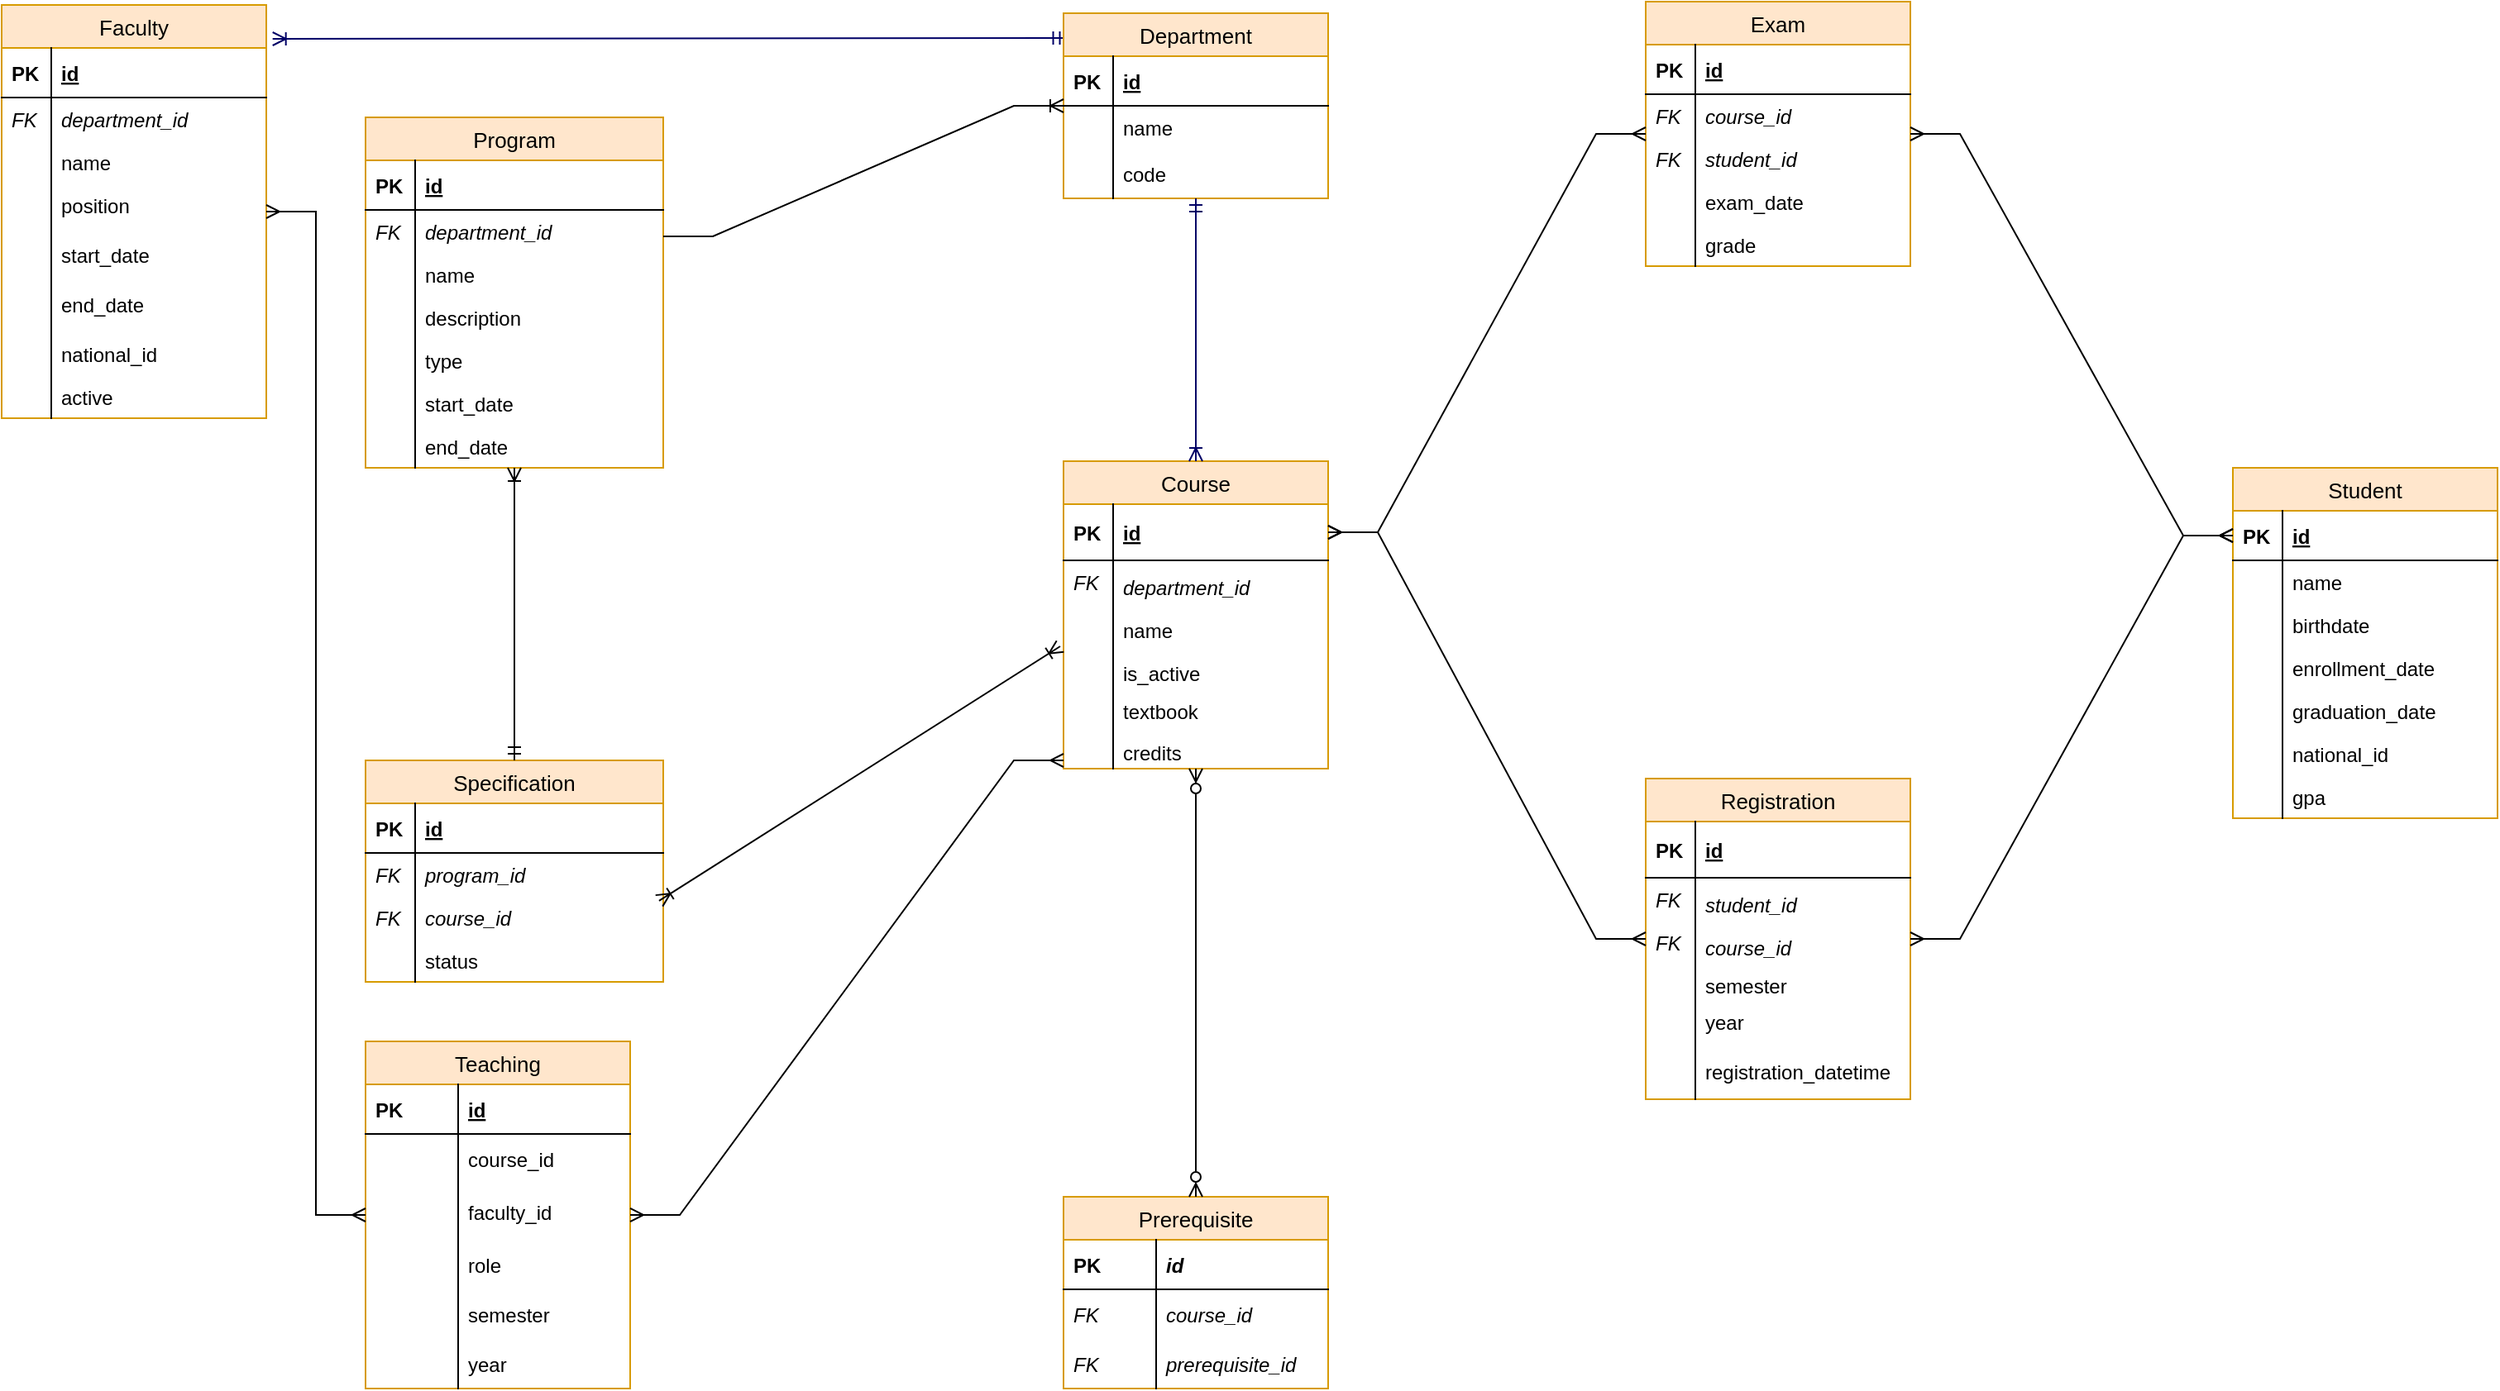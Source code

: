 <mxfile version="24.5.4" type="device">
  <diagram id="cdb5e136-1861-7ef1-5e76-c57f7e18aa8d" name="UML">
    <mxGraphModel dx="954" dy="506" grid="1" gridSize="10" guides="1" tooltips="1" connect="1" arrows="1" fold="1" page="1" pageScale="1" pageWidth="1100" pageHeight="850" math="0" shadow="0">
      <root>
        <mxCell id="0" />
        <mxCell id="1" parent="0" />
        <mxCell id="4a63a70a29bb4ada-45" value="" style="edgeStyle=none;rounded=0;html=1;startArrow=ERoneToMany;startFill=0;endArrow=ERmandOne;endFill=0;jettySize=auto;orthogonalLoop=1;fontSize=10;strokeColor=#000066;exitX=1.024;exitY=0.082;exitDx=0;exitDy=0;exitPerimeter=0;entryX=0.011;entryY=0.134;entryDx=0;entryDy=0;entryPerimeter=0;" parent="1" source="4a63a70a29bb4ada-1" target="4a63a70a29bb4ada-32" edge="1">
          <mxGeometry relative="1" as="geometry">
            <mxPoint x="392.08" y="149.99" as="targetPoint" />
            <Array as="points" />
          </mxGeometry>
        </mxCell>
        <mxCell id="4a63a70a29bb4ada-1" value="Faculty" style="swimlane;fontStyle=0;childLayout=stackLayout;horizontal=1;startSize=26;fillColor=#ffe6cc;horizontalStack=0;resizeParent=1;resizeParentMax=0;resizeLast=0;collapsible=1;marginBottom=0;swimlaneFillColor=#ffffff;align=center;strokeWidth=1;fontSize=13;strokeColor=#d79b00;" parent="1" vertex="1">
          <mxGeometry y="2" width="160" height="250" as="geometry" />
        </mxCell>
        <mxCell id="4a63a70a29bb4ada-2" value="id" style="shape=partialRectangle;top=0;left=0;right=0;bottom=1;align=left;verticalAlign=middle;fillColor=none;spacingLeft=34;spacingRight=4;overflow=hidden;rotatable=0;points=[[0,0.5],[1,0.5]];portConstraint=eastwest;dropTarget=0;fontStyle=5;" parent="4a63a70a29bb4ada-1" vertex="1">
          <mxGeometry y="26" width="160" height="30" as="geometry" />
        </mxCell>
        <mxCell id="4a63a70a29bb4ada-3" value="PK" style="shape=partialRectangle;top=0;left=0;bottom=0;fillColor=none;align=left;verticalAlign=middle;spacingLeft=4;spacingRight=4;overflow=hidden;rotatable=0;points=[];portConstraint=eastwest;part=1;fontStyle=1" parent="4a63a70a29bb4ada-2" vertex="1" connectable="0">
          <mxGeometry width="30" height="30" as="geometry" />
        </mxCell>
        <mxCell id="4a63a70a29bb4ada-6" value="department_id" style="shape=partialRectangle;top=0;left=0;right=0;bottom=0;align=left;verticalAlign=top;fillColor=none;spacingLeft=34;spacingRight=4;overflow=hidden;rotatable=0;points=[[0,0.5],[1,0.5]];portConstraint=eastwest;dropTarget=0;fontStyle=2" parent="4a63a70a29bb4ada-1" vertex="1">
          <mxGeometry y="56" width="160" height="26" as="geometry" />
        </mxCell>
        <mxCell id="4a63a70a29bb4ada-7" value="FK" style="shape=partialRectangle;top=0;left=0;bottom=0;fillColor=none;align=left;verticalAlign=top;spacingLeft=4;spacingRight=4;overflow=hidden;rotatable=0;points=[];portConstraint=eastwest;part=1;fontStyle=2" parent="4a63a70a29bb4ada-6" vertex="1" connectable="0">
          <mxGeometry width="30" height="26" as="geometry" />
        </mxCell>
        <mxCell id="5ecfb9fce94ea102-8" value="name" style="shape=partialRectangle;top=0;left=0;right=0;bottom=0;align=left;verticalAlign=top;fillColor=none;spacingLeft=34;spacingRight=4;overflow=hidden;rotatable=0;points=[[0,0.5],[1,0.5]];portConstraint=eastwest;dropTarget=0;" parent="4a63a70a29bb4ada-1" vertex="1">
          <mxGeometry y="82" width="160" height="26" as="geometry" />
        </mxCell>
        <mxCell id="5ecfb9fce94ea102-9" value="" style="shape=partialRectangle;top=0;left=0;bottom=0;fillColor=none;align=left;verticalAlign=top;spacingLeft=4;spacingRight=4;overflow=hidden;rotatable=0;points=[];portConstraint=eastwest;part=1;" parent="5ecfb9fce94ea102-8" vertex="1" connectable="0">
          <mxGeometry width="30" height="26" as="geometry" />
        </mxCell>
        <mxCell id="4a63a70a29bb4ada-10" value="position" style="shape=partialRectangle;top=0;left=0;right=0;bottom=0;align=left;verticalAlign=top;fillColor=none;spacingLeft=34;spacingRight=4;overflow=hidden;rotatable=0;points=[[0,0.5],[1,0.5]];portConstraint=eastwest;dropTarget=0;" parent="4a63a70a29bb4ada-1" vertex="1">
          <mxGeometry y="108" width="160" height="30" as="geometry" />
        </mxCell>
        <mxCell id="4a63a70a29bb4ada-11" value="" style="shape=partialRectangle;top=0;left=0;bottom=0;fillColor=none;align=left;verticalAlign=top;spacingLeft=4;spacingRight=4;overflow=hidden;rotatable=0;points=[];portConstraint=eastwest;part=1;" parent="4a63a70a29bb4ada-10" vertex="1" connectable="0">
          <mxGeometry width="30" height="30" as="geometry" />
        </mxCell>
        <mxCell id="jaCknDaOb99eUsvZtsdg-11" value="start_date" style="shape=partialRectangle;top=0;left=0;right=0;bottom=0;align=left;verticalAlign=top;fillColor=none;spacingLeft=34;spacingRight=4;overflow=hidden;rotatable=0;points=[[0,0.5],[1,0.5]];portConstraint=eastwest;dropTarget=0;" parent="4a63a70a29bb4ada-1" vertex="1">
          <mxGeometry y="138" width="160" height="30" as="geometry" />
        </mxCell>
        <mxCell id="jaCknDaOb99eUsvZtsdg-12" value="" style="shape=partialRectangle;top=0;left=0;bottom=0;fillColor=none;align=left;verticalAlign=top;spacingLeft=4;spacingRight=4;overflow=hidden;rotatable=0;points=[];portConstraint=eastwest;part=1;" parent="jaCknDaOb99eUsvZtsdg-11" vertex="1" connectable="0">
          <mxGeometry width="30" height="30" as="geometry" />
        </mxCell>
        <mxCell id="jaCknDaOb99eUsvZtsdg-79" value="end_date" style="shape=partialRectangle;top=0;left=0;right=0;bottom=0;align=left;verticalAlign=top;fillColor=none;spacingLeft=34;spacingRight=4;overflow=hidden;rotatable=0;points=[[0,0.5],[1,0.5]];portConstraint=eastwest;dropTarget=0;" parent="4a63a70a29bb4ada-1" vertex="1">
          <mxGeometry y="168" width="160" height="30" as="geometry" />
        </mxCell>
        <mxCell id="jaCknDaOb99eUsvZtsdg-80" value="" style="shape=partialRectangle;top=0;left=0;bottom=0;fillColor=none;align=left;verticalAlign=top;spacingLeft=4;spacingRight=4;overflow=hidden;rotatable=0;points=[];portConstraint=eastwest;part=1;" parent="jaCknDaOb99eUsvZtsdg-79" vertex="1" connectable="0">
          <mxGeometry width="30" height="30" as="geometry" />
        </mxCell>
        <mxCell id="-yvy37UwG201HpsQHLqc-1" value="national_id" style="shape=partialRectangle;top=0;left=0;right=0;bottom=0;align=left;verticalAlign=top;fillColor=none;spacingLeft=34;spacingRight=4;overflow=hidden;rotatable=0;points=[[0,0.5],[1,0.5]];portConstraint=eastwest;dropTarget=0;" parent="4a63a70a29bb4ada-1" vertex="1">
          <mxGeometry y="198" width="160" height="26" as="geometry" />
        </mxCell>
        <mxCell id="-yvy37UwG201HpsQHLqc-2" value="" style="shape=partialRectangle;top=0;left=0;bottom=0;fillColor=none;align=left;verticalAlign=top;spacingLeft=4;spacingRight=4;overflow=hidden;rotatable=0;points=[];portConstraint=eastwest;part=1;" parent="-yvy37UwG201HpsQHLqc-1" vertex="1" connectable="0">
          <mxGeometry width="30" height="26" as="geometry" />
        </mxCell>
        <mxCell id="AV330qxZJO8WnukwR470-12" value="active" style="shape=partialRectangle;top=0;left=0;right=0;bottom=0;align=left;verticalAlign=top;fillColor=none;spacingLeft=34;spacingRight=4;overflow=hidden;rotatable=0;points=[[0,0.5],[1,0.5]];portConstraint=eastwest;dropTarget=0;" vertex="1" parent="4a63a70a29bb4ada-1">
          <mxGeometry y="224" width="160" height="26" as="geometry" />
        </mxCell>
        <mxCell id="AV330qxZJO8WnukwR470-13" value="" style="shape=partialRectangle;top=0;left=0;bottom=0;fillColor=none;align=left;verticalAlign=top;spacingLeft=4;spacingRight=4;overflow=hidden;rotatable=0;points=[];portConstraint=eastwest;part=1;" vertex="1" connectable="0" parent="AV330qxZJO8WnukwR470-12">
          <mxGeometry width="30" height="26" as="geometry" />
        </mxCell>
        <mxCell id="4a63a70a29bb4ada-32" value="Department" style="swimlane;fontStyle=0;childLayout=stackLayout;horizontal=1;startSize=26;fillColor=#FFE6CC;horizontalStack=0;resizeParent=1;resizeParentMax=0;resizeLast=0;collapsible=1;marginBottom=0;swimlaneFillColor=#ffffff;align=center;strokeWidth=1;fontSize=13;strokeColor=#d79b00;" parent="1" vertex="1">
          <mxGeometry x="642" y="7" width="160" height="112" as="geometry" />
        </mxCell>
        <mxCell id="4a63a70a29bb4ada-33" value="id" style="shape=partialRectangle;top=0;left=0;right=0;bottom=1;align=left;verticalAlign=middle;fillColor=none;spacingLeft=34;spacingRight=4;overflow=hidden;rotatable=0;points=[[0,0.5],[1,0.5]];portConstraint=eastwest;dropTarget=0;fontStyle=5;" parent="4a63a70a29bb4ada-32" vertex="1">
          <mxGeometry y="26" width="160" height="30" as="geometry" />
        </mxCell>
        <mxCell id="4a63a70a29bb4ada-34" value="PK" style="shape=partialRectangle;top=0;left=0;bottom=0;fillColor=none;align=left;verticalAlign=middle;spacingLeft=4;spacingRight=4;overflow=hidden;rotatable=0;points=[];portConstraint=eastwest;part=1;fontStyle=1" parent="4a63a70a29bb4ada-33" vertex="1" connectable="0">
          <mxGeometry width="30" height="30" as="geometry" />
        </mxCell>
        <mxCell id="4a63a70a29bb4ada-43" value="name" style="shape=partialRectangle;top=0;left=0;right=0;bottom=0;align=left;verticalAlign=top;fillColor=none;spacingLeft=34;spacingRight=4;overflow=hidden;rotatable=0;points=[[0,0.5],[1,0.5]];portConstraint=eastwest;dropTarget=0;fontColor=#000000;" parent="4a63a70a29bb4ada-32" vertex="1">
          <mxGeometry y="56" width="160" height="28" as="geometry" />
        </mxCell>
        <mxCell id="4a63a70a29bb4ada-44" value="" style="shape=partialRectangle;top=0;left=0;bottom=0;fillColor=none;align=left;verticalAlign=top;spacingLeft=4;spacingRight=4;overflow=hidden;rotatable=0;points=[];portConstraint=eastwest;part=1;" parent="4a63a70a29bb4ada-43" vertex="1" connectable="0">
          <mxGeometry width="30" height="28" as="geometry" />
        </mxCell>
        <mxCell id="-yvy37UwG201HpsQHLqc-3" value="code" style="shape=partialRectangle;top=0;left=0;right=0;bottom=0;align=left;verticalAlign=top;fillColor=none;spacingLeft=34;spacingRight=4;overflow=hidden;rotatable=0;points=[[0,0.5],[1,0.5]];portConstraint=eastwest;dropTarget=0;fontColor=#000000;" parent="4a63a70a29bb4ada-32" vertex="1">
          <mxGeometry y="84" width="160" height="28" as="geometry" />
        </mxCell>
        <mxCell id="-yvy37UwG201HpsQHLqc-4" value="" style="shape=partialRectangle;top=0;left=0;bottom=0;fillColor=none;align=left;verticalAlign=top;spacingLeft=4;spacingRight=4;overflow=hidden;rotatable=0;points=[];portConstraint=eastwest;part=1;" parent="-yvy37UwG201HpsQHLqc-3" vertex="1" connectable="0">
          <mxGeometry width="30" height="28" as="geometry" />
        </mxCell>
        <mxCell id="4a63a70a29bb4ada-12" value="Course" style="swimlane;fontStyle=0;childLayout=stackLayout;horizontal=1;startSize=26;fillColor=#ffe6cc;horizontalStack=0;resizeParent=1;resizeParentMax=0;resizeLast=0;collapsible=1;marginBottom=0;swimlaneFillColor=#ffffff;align=center;strokeWidth=1;fontSize=13;strokeColor=#d79b00;" parent="1" vertex="1">
          <mxGeometry x="642" y="278" width="160" height="186" as="geometry" />
        </mxCell>
        <mxCell id="4a63a70a29bb4ada-13" value="id" style="shape=partialRectangle;top=0;left=0;right=0;bottom=1;align=left;verticalAlign=middle;fillColor=none;spacingLeft=34;spacingRight=4;overflow=hidden;rotatable=0;points=[[0,0.5],[1,0.5]];portConstraint=eastwest;dropTarget=0;fontStyle=5;" parent="4a63a70a29bb4ada-12" vertex="1">
          <mxGeometry y="26" width="160" height="34" as="geometry" />
        </mxCell>
        <mxCell id="4a63a70a29bb4ada-14" value="PK" style="shape=partialRectangle;top=0;left=0;bottom=0;fillColor=none;align=left;verticalAlign=middle;spacingLeft=4;spacingRight=4;overflow=hidden;rotatable=0;points=[];portConstraint=eastwest;part=1;fontStyle=1" parent="4a63a70a29bb4ada-13" vertex="1" connectable="0">
          <mxGeometry width="30" height="34" as="geometry" />
        </mxCell>
        <mxCell id="4a63a70a29bb4ada-15" value="department_id" style="shape=partialRectangle;top=0;left=0;right=0;bottom=0;align=left;verticalAlign=bottom;fillColor=none;spacingLeft=34;spacingRight=4;overflow=hidden;rotatable=0;points=[[0,0.5],[1,0.5]];portConstraint=eastwest;dropTarget=0;fontStyle=2" parent="4a63a70a29bb4ada-12" vertex="1">
          <mxGeometry y="60" width="160" height="26" as="geometry" />
        </mxCell>
        <mxCell id="4a63a70a29bb4ada-25" value="FK" style="shape=partialRectangle;top=0;left=0;bottom=0;fillColor=none;align=left;verticalAlign=top;spacingLeft=4;spacingRight=4;overflow=hidden;rotatable=0;points=[];portConstraint=eastwest;part=1;fontStyle=2" parent="4a63a70a29bb4ada-15" vertex="1" connectable="0">
          <mxGeometry width="30" height="26" as="geometry" />
        </mxCell>
        <mxCell id="-yvy37UwG201HpsQHLqc-9" value="name" style="shape=partialRectangle;top=0;left=0;right=0;bottom=0;align=left;verticalAlign=bottom;fillColor=none;spacingLeft=34;spacingRight=4;overflow=hidden;rotatable=0;points=[[0,0.5],[1,0.5]];portConstraint=eastwest;dropTarget=0;fontStyle=0" parent="4a63a70a29bb4ada-12" vertex="1">
          <mxGeometry y="86" width="160" height="26" as="geometry" />
        </mxCell>
        <mxCell id="-yvy37UwG201HpsQHLqc-10" value="" style="shape=partialRectangle;top=0;left=0;bottom=0;fillColor=none;align=left;verticalAlign=top;spacingLeft=4;spacingRight=4;overflow=hidden;rotatable=0;points=[];portConstraint=eastwest;part=1;fontStyle=2" parent="-yvy37UwG201HpsQHLqc-9" vertex="1" connectable="0">
          <mxGeometry width="30" height="26" as="geometry" />
        </mxCell>
        <mxCell id="5ecfb9fce94ea102-5" value="is_active" style="shape=partialRectangle;top=0;left=0;right=0;bottom=0;align=left;verticalAlign=bottom;fillColor=none;spacingLeft=34;spacingRight=4;overflow=hidden;rotatable=0;points=[[0,0.5],[1,0.5]];portConstraint=eastwest;dropTarget=0;fontStyle=0" parent="4a63a70a29bb4ada-12" vertex="1">
          <mxGeometry y="112" width="160" height="26" as="geometry" />
        </mxCell>
        <mxCell id="5ecfb9fce94ea102-6" value="" style="shape=partialRectangle;top=0;left=0;bottom=0;fillColor=none;align=left;verticalAlign=top;spacingLeft=4;spacingRight=4;overflow=hidden;rotatable=0;points=[];portConstraint=eastwest;part=1;fontStyle=2" parent="5ecfb9fce94ea102-5" vertex="1" connectable="0">
          <mxGeometry width="30" height="26" as="geometry" />
        </mxCell>
        <mxCell id="4f2698fda814bacb-1" value="textbook" style="shape=partialRectangle;top=0;left=0;right=0;bottom=0;align=left;verticalAlign=top;fillColor=none;spacingLeft=34;spacingRight=4;overflow=hidden;rotatable=0;points=[[0,0.5],[1,0.5]];portConstraint=eastwest;dropTarget=0;" parent="4a63a70a29bb4ada-12" vertex="1">
          <mxGeometry y="138" width="160" height="28" as="geometry" />
        </mxCell>
        <mxCell id="4f2698fda814bacb-2" value="" style="shape=partialRectangle;top=0;left=0;bottom=0;fillColor=none;align=left;verticalAlign=top;spacingLeft=4;spacingRight=4;overflow=hidden;rotatable=0;points=[];portConstraint=eastwest;part=1;" parent="4f2698fda814bacb-1" vertex="1" connectable="0">
          <mxGeometry width="30" height="28" as="geometry" />
        </mxCell>
        <mxCell id="on3MbaLIVr-WT1FecVor-1" value="credits" style="shape=partialRectangle;top=0;left=0;right=0;bottom=0;align=left;verticalAlign=bottom;fillColor=none;spacingLeft=34;spacingRight=4;overflow=hidden;rotatable=0;points=[[0,0.5],[1,0.5]];portConstraint=eastwest;dropTarget=0;fontStyle=0" parent="4a63a70a29bb4ada-12" vertex="1">
          <mxGeometry y="166" width="160" height="20" as="geometry" />
        </mxCell>
        <mxCell id="on3MbaLIVr-WT1FecVor-2" value="" style="shape=partialRectangle;top=0;left=0;bottom=0;fillColor=none;align=left;verticalAlign=top;spacingLeft=4;spacingRight=4;overflow=hidden;rotatable=0;points=[];portConstraint=eastwest;part=1;fontStyle=2" parent="on3MbaLIVr-WT1FecVor-1" vertex="1" connectable="0">
          <mxGeometry width="30" height="20" as="geometry" />
        </mxCell>
        <mxCell id="4a63a70a29bb4ada-26" value="Student" style="swimlane;fontStyle=0;childLayout=stackLayout;horizontal=1;startSize=26;fillColor=#ffe6cc;horizontalStack=0;resizeParent=1;resizeParentMax=0;resizeLast=0;collapsible=1;marginBottom=0;swimlaneFillColor=#ffffff;align=center;strokeWidth=1;fontSize=13;strokeColor=#d79b00;" parent="1" vertex="1">
          <mxGeometry x="1349" y="282" width="160" height="212" as="geometry" />
        </mxCell>
        <mxCell id="4a63a70a29bb4ada-27" value="id" style="shape=partialRectangle;top=0;left=0;right=0;bottom=1;align=left;verticalAlign=middle;fillColor=none;spacingLeft=34;spacingRight=4;overflow=hidden;rotatable=0;points=[[0,0.5],[1,0.5]];portConstraint=eastwest;dropTarget=0;fontStyle=5;" parent="4a63a70a29bb4ada-26" vertex="1">
          <mxGeometry y="26" width="160" height="30" as="geometry" />
        </mxCell>
        <mxCell id="4a63a70a29bb4ada-28" value="PK" style="shape=partialRectangle;top=0;left=0;bottom=0;fillColor=none;align=left;verticalAlign=middle;spacingLeft=4;spacingRight=4;overflow=hidden;rotatable=0;points=[];portConstraint=eastwest;part=1;fontStyle=1" parent="4a63a70a29bb4ada-27" vertex="1" connectable="0">
          <mxGeometry width="30" height="30" as="geometry" />
        </mxCell>
        <mxCell id="-yvy37UwG201HpsQHLqc-7" value="name" style="shape=partialRectangle;top=0;left=0;right=0;bottom=0;align=left;verticalAlign=top;fillColor=none;spacingLeft=34;spacingRight=4;overflow=hidden;rotatable=0;points=[[0,0.5],[1,0.5]];portConstraint=eastwest;dropTarget=0;fontStyle=0" parent="4a63a70a29bb4ada-26" vertex="1">
          <mxGeometry y="56" width="160" height="26" as="geometry" />
        </mxCell>
        <mxCell id="-yvy37UwG201HpsQHLqc-8" value="" style="shape=partialRectangle;top=0;left=0;bottom=0;fillColor=none;align=left;verticalAlign=top;spacingLeft=4;spacingRight=4;overflow=hidden;rotatable=0;points=[];portConstraint=eastwest;part=1;fontStyle=2" parent="-yvy37UwG201HpsQHLqc-7" vertex="1" connectable="0">
          <mxGeometry width="30" height="26" as="geometry" />
        </mxCell>
        <mxCell id="113bda5a66023eaa-7" value="birthdate" style="shape=partialRectangle;top=0;left=0;right=0;bottom=0;align=left;verticalAlign=top;fillColor=none;spacingLeft=34;spacingRight=4;overflow=hidden;rotatable=0;points=[[0,0.5],[1,0.5]];portConstraint=eastwest;dropTarget=0;fontStyle=0" parent="4a63a70a29bb4ada-26" vertex="1">
          <mxGeometry y="82" width="160" height="26" as="geometry" />
        </mxCell>
        <mxCell id="113bda5a66023eaa-8" value="" style="shape=partialRectangle;top=0;left=0;bottom=0;fillColor=none;align=left;verticalAlign=top;spacingLeft=4;spacingRight=4;overflow=hidden;rotatable=0;points=[];portConstraint=eastwest;part=1;fontStyle=2" parent="113bda5a66023eaa-7" vertex="1" connectable="0">
          <mxGeometry width="30" height="26" as="geometry" />
        </mxCell>
        <mxCell id="gdFRTFLbcHOm93ldruGc-1" value="enrollment_date" style="shape=partialRectangle;top=0;left=0;right=0;bottom=0;align=left;verticalAlign=top;fillColor=none;spacingLeft=34;spacingRight=4;overflow=hidden;rotatable=0;points=[[0,0.5],[1,0.5]];portConstraint=eastwest;dropTarget=0;fontStyle=0" parent="4a63a70a29bb4ada-26" vertex="1">
          <mxGeometry y="108" width="160" height="26" as="geometry" />
        </mxCell>
        <mxCell id="gdFRTFLbcHOm93ldruGc-2" value="" style="shape=partialRectangle;top=0;left=0;bottom=0;fillColor=none;align=left;verticalAlign=top;spacingLeft=4;spacingRight=4;overflow=hidden;rotatable=0;points=[];portConstraint=eastwest;part=1;fontStyle=2" parent="gdFRTFLbcHOm93ldruGc-1" vertex="1" connectable="0">
          <mxGeometry width="30" height="26" as="geometry" />
        </mxCell>
        <mxCell id="jaCknDaOb99eUsvZtsdg-74" value="graduation_date" style="shape=partialRectangle;top=0;left=0;right=0;bottom=0;align=left;verticalAlign=top;fillColor=none;spacingLeft=34;spacingRight=4;overflow=hidden;rotatable=0;points=[[0,0.5],[1,0.5]];portConstraint=eastwest;dropTarget=0;fontStyle=0" parent="4a63a70a29bb4ada-26" vertex="1">
          <mxGeometry y="134" width="160" height="26" as="geometry" />
        </mxCell>
        <mxCell id="jaCknDaOb99eUsvZtsdg-75" value="" style="shape=partialRectangle;top=0;left=0;bottom=0;fillColor=none;align=left;verticalAlign=top;spacingLeft=4;spacingRight=4;overflow=hidden;rotatable=0;points=[];portConstraint=eastwest;part=1;fontStyle=2" parent="jaCknDaOb99eUsvZtsdg-74" vertex="1" connectable="0">
          <mxGeometry width="30" height="26" as="geometry" />
        </mxCell>
        <mxCell id="5ecfb9fce94ea102-3" value="national_id" style="shape=partialRectangle;top=0;left=0;right=0;bottom=0;align=left;verticalAlign=top;fillColor=none;spacingLeft=34;spacingRight=4;overflow=hidden;rotatable=0;points=[[0,0.5],[1,0.5]];portConstraint=eastwest;dropTarget=0;fontStyle=0" parent="4a63a70a29bb4ada-26" vertex="1">
          <mxGeometry y="160" width="160" height="26" as="geometry" />
        </mxCell>
        <mxCell id="5ecfb9fce94ea102-4" value="" style="shape=partialRectangle;top=0;left=0;bottom=0;fillColor=none;align=left;verticalAlign=top;spacingLeft=4;spacingRight=4;overflow=hidden;rotatable=0;points=[];portConstraint=eastwest;part=1;fontStyle=2" parent="5ecfb9fce94ea102-3" vertex="1" connectable="0">
          <mxGeometry width="30" height="26" as="geometry" />
        </mxCell>
        <mxCell id="AV330qxZJO8WnukwR470-5" value="gpa" style="shape=partialRectangle;top=0;left=0;right=0;bottom=0;align=left;verticalAlign=top;fillColor=none;spacingLeft=34;spacingRight=4;overflow=hidden;rotatable=0;points=[[0,0.5],[1,0.5]];portConstraint=eastwest;dropTarget=0;fontStyle=0" vertex="1" parent="4a63a70a29bb4ada-26">
          <mxGeometry y="186" width="160" height="26" as="geometry" />
        </mxCell>
        <mxCell id="AV330qxZJO8WnukwR470-6" value="" style="shape=partialRectangle;top=0;left=0;bottom=0;fillColor=none;align=left;verticalAlign=top;spacingLeft=4;spacingRight=4;overflow=hidden;rotatable=0;points=[];portConstraint=eastwest;part=1;fontStyle=2" vertex="1" connectable="0" parent="AV330qxZJO8WnukwR470-5">
          <mxGeometry width="30" height="26" as="geometry" />
        </mxCell>
        <mxCell id="4f2698fda814bacb-14" value="Teaching" style="swimlane;fontStyle=0;childLayout=stackLayout;horizontal=1;startSize=26;fillColor=#ffe6cc;horizontalStack=0;resizeParent=1;resizeParentMax=0;resizeLast=0;collapsible=1;marginBottom=0;swimlaneFillColor=#ffffff;align=center;fontSize=13;strokeColor=#d79b00;strokeWidth=1;" parent="1" vertex="1">
          <mxGeometry x="220" y="629" width="160" height="210" as="geometry" />
        </mxCell>
        <mxCell id="4f2698fda814bacb-17" value="id" style="shape=partialRectangle;top=0;left=0;right=0;bottom=1;align=left;verticalAlign=middle;fillColor=none;spacingLeft=60;spacingRight=4;overflow=hidden;rotatable=0;points=[[0,0.5],[1,0.5]];portConstraint=eastwest;dropTarget=0;fontStyle=5;fontSize=12;strokeColor=default;" parent="4f2698fda814bacb-14" vertex="1">
          <mxGeometry y="26" width="160" height="30" as="geometry" />
        </mxCell>
        <mxCell id="4f2698fda814bacb-18" value="PK" style="shape=partialRectangle;fontStyle=1;top=0;left=0;bottom=0;fillColor=none;align=left;verticalAlign=middle;spacingLeft=4;spacingRight=4;overflow=hidden;rotatable=0;points=[];portConstraint=eastwest;part=1;fontSize=12;" parent="4f2698fda814bacb-17" vertex="1" connectable="0">
          <mxGeometry width="56" height="30" as="geometry" />
        </mxCell>
        <mxCell id="ZtOO3vZvIvAAOdWDv4cR-7" value="course_id" style="shape=partialRectangle;top=0;left=0;right=0;bottom=0;align=left;verticalAlign=middle;fillColor=none;spacingLeft=60;spacingRight=4;overflow=hidden;rotatable=0;points=[[0,0.5],[1,0.5]];portConstraint=eastwest;dropTarget=0;fontStyle=0;fontSize=12;strokeColor=default;" parent="4f2698fda814bacb-14" vertex="1">
          <mxGeometry y="56" width="160" height="30" as="geometry" />
        </mxCell>
        <mxCell id="ZtOO3vZvIvAAOdWDv4cR-8" value="" style="shape=partialRectangle;fontStyle=1;top=0;left=0;bottom=0;fillColor=none;align=left;verticalAlign=middle;spacingLeft=4;spacingRight=4;overflow=hidden;rotatable=0;points=[];portConstraint=eastwest;part=1;fontSize=12;" parent="ZtOO3vZvIvAAOdWDv4cR-7" vertex="1" connectable="0">
          <mxGeometry width="56" height="30" as="geometry" />
        </mxCell>
        <mxCell id="gdFRTFLbcHOm93ldruGc-56" value="faculty_id" style="shape=partialRectangle;top=0;left=0;right=0;bottom=0;align=left;verticalAlign=middle;fillColor=none;spacingLeft=60;spacingRight=4;overflow=hidden;rotatable=0;points=[[0,0.5],[1,0.5]];portConstraint=eastwest;dropTarget=0;fontStyle=0;fontSize=12;strokeColor=default;dashed=1;strokeWidth=0;" parent="4f2698fda814bacb-14" vertex="1">
          <mxGeometry y="86" width="160" height="34" as="geometry" />
        </mxCell>
        <mxCell id="gdFRTFLbcHOm93ldruGc-57" value="" style="shape=partialRectangle;fontStyle=1;top=0;left=0;bottom=0;fillColor=none;align=left;verticalAlign=middle;spacingLeft=4;spacingRight=4;overflow=hidden;rotatable=0;points=[];portConstraint=eastwest;part=1;fontSize=12;" parent="gdFRTFLbcHOm93ldruGc-56" vertex="1" connectable="0">
          <mxGeometry width="56" height="34" as="geometry" />
        </mxCell>
        <mxCell id="gdFRTFLbcHOm93ldruGc-5" value="role" style="shape=partialRectangle;top=0;left=0;right=0;bottom=1;align=left;verticalAlign=middle;fillColor=none;spacingLeft=60;spacingRight=4;overflow=hidden;rotatable=0;points=[[0,0.5],[1,0.5]];portConstraint=eastwest;dropTarget=0;fontStyle=0;fontSize=12;dashed=1;strokeColor=none;" parent="4f2698fda814bacb-14" vertex="1">
          <mxGeometry y="120" width="160" height="30" as="geometry" />
        </mxCell>
        <mxCell id="gdFRTFLbcHOm93ldruGc-6" value="" style="shape=partialRectangle;fontStyle=2;top=0;left=0;bottom=0;fillColor=none;align=left;verticalAlign=middle;spacingLeft=4;spacingRight=4;overflow=hidden;rotatable=0;points=[];portConstraint=eastwest;part=1;fontSize=12;" parent="gdFRTFLbcHOm93ldruGc-5" vertex="1" connectable="0">
          <mxGeometry width="56" height="30" as="geometry" />
        </mxCell>
        <mxCell id="gdFRTFLbcHOm93ldruGc-7" value="semester" style="shape=partialRectangle;top=0;left=0;right=0;bottom=1;align=left;verticalAlign=middle;fillColor=none;spacingLeft=60;spacingRight=4;overflow=hidden;rotatable=0;points=[[0,0.5],[1,0.5]];portConstraint=eastwest;dropTarget=0;fontStyle=0;fontSize=12;dashed=1;strokeColor=none;" parent="4f2698fda814bacb-14" vertex="1">
          <mxGeometry y="150" width="160" height="30" as="geometry" />
        </mxCell>
        <mxCell id="gdFRTFLbcHOm93ldruGc-8" value="" style="shape=partialRectangle;fontStyle=2;top=0;left=0;bottom=0;fillColor=none;align=left;verticalAlign=middle;spacingLeft=4;spacingRight=4;overflow=hidden;rotatable=0;points=[];portConstraint=eastwest;part=1;fontSize=12;" parent="gdFRTFLbcHOm93ldruGc-7" vertex="1" connectable="0">
          <mxGeometry width="56" height="30" as="geometry" />
        </mxCell>
        <mxCell id="gdFRTFLbcHOm93ldruGc-13" value="year" style="shape=partialRectangle;top=0;left=0;right=0;bottom=1;align=left;verticalAlign=middle;fillColor=none;spacingLeft=60;spacingRight=4;overflow=hidden;rotatable=0;points=[[0,0.5],[1,0.5]];portConstraint=eastwest;dropTarget=0;fontStyle=0;fontSize=12;dashed=1;strokeColor=none;" parent="4f2698fda814bacb-14" vertex="1">
          <mxGeometry y="180" width="160" height="30" as="geometry" />
        </mxCell>
        <mxCell id="gdFRTFLbcHOm93ldruGc-14" value="" style="shape=partialRectangle;fontStyle=2;top=0;left=0;bottom=0;fillColor=none;align=left;verticalAlign=middle;spacingLeft=4;spacingRight=4;overflow=hidden;rotatable=0;points=[];portConstraint=eastwest;part=1;fontSize=12;" parent="gdFRTFLbcHOm93ldruGc-13" vertex="1" connectable="0">
          <mxGeometry width="56" height="30" as="geometry" />
        </mxCell>
        <mxCell id="5ecfb9fce94ea102-1" style="edgeStyle=none;rounded=0;html=1;startArrow=ERmandOne;startFill=0;endArrow=ERoneToMany;endFill=0;jettySize=auto;orthogonalLoop=1;strokeColor=#000066;fontSize=13;entryX=0.5;entryY=0;entryDx=0;entryDy=0;" parent="1" source="4a63a70a29bb4ada-32" target="4a63a70a29bb4ada-12" edge="1">
          <mxGeometry relative="1" as="geometry">
            <mxPoint x="774.08" y="152.01" as="sourcePoint" />
            <mxPoint x="947" y="99" as="targetPoint" />
          </mxGeometry>
        </mxCell>
        <mxCell id="5ecfb9fce94ea102-2" style="edgeStyle=orthogonalEdgeStyle;rounded=0;html=1;entryX=1.019;entryY=0.867;startArrow=none;startFill=0;endArrow=none;endFill=0;jettySize=auto;orthogonalLoop=1;strokeColor=none;fontSize=13;dashed=1;entryDx=0;entryDy=0;entryPerimeter=0;" parent="1" target="4a63a70a29bb4ada-33" edge="1">
          <mxGeometry relative="1" as="geometry">
            <mxPoint x="824" y="166" as="sourcePoint" />
            <Array as="points">
              <mxPoint x="824" y="112" />
              <mxPoint x="825" y="112" />
              <mxPoint x="825" y="93" />
              <mxPoint x="744" y="93" />
            </Array>
          </mxGeometry>
        </mxCell>
        <mxCell id="_DMeRDrwGDC8tJ9cwA_J-1" value="Program" style="swimlane;fontStyle=0;childLayout=stackLayout;horizontal=1;startSize=26;fillColor=#ffe6cc;horizontalStack=0;resizeParent=1;resizeParentMax=0;resizeLast=0;collapsible=1;marginBottom=0;swimlaneFillColor=#ffffff;align=center;strokeWidth=1;fontSize=13;strokeColor=#d79b00;" parent="1" vertex="1">
          <mxGeometry x="220" y="70" width="180" height="212" as="geometry" />
        </mxCell>
        <mxCell id="_DMeRDrwGDC8tJ9cwA_J-2" value="id" style="shape=partialRectangle;top=0;left=0;right=0;bottom=1;align=left;verticalAlign=middle;fillColor=none;spacingLeft=34;spacingRight=4;overflow=hidden;rotatable=0;points=[[0,0.5],[1,0.5]];portConstraint=eastwest;dropTarget=0;fontStyle=5;" parent="_DMeRDrwGDC8tJ9cwA_J-1" vertex="1">
          <mxGeometry y="26" width="180" height="30" as="geometry" />
        </mxCell>
        <mxCell id="_DMeRDrwGDC8tJ9cwA_J-3" value="PK" style="shape=partialRectangle;top=0;left=0;bottom=0;fillColor=none;align=left;verticalAlign=middle;spacingLeft=4;spacingRight=4;overflow=hidden;rotatable=0;points=[];portConstraint=eastwest;part=1;fontStyle=1" parent="_DMeRDrwGDC8tJ9cwA_J-2" vertex="1" connectable="0">
          <mxGeometry width="30" height="30" as="geometry" />
        </mxCell>
        <mxCell id="_DMeRDrwGDC8tJ9cwA_J-6" value="department_id" style="shape=partialRectangle;top=0;left=0;right=0;bottom=0;align=left;verticalAlign=top;fillColor=none;spacingLeft=34;spacingRight=4;overflow=hidden;rotatable=0;points=[[0,0.5],[1,0.5]];portConstraint=eastwest;dropTarget=0;fontStyle=2" parent="_DMeRDrwGDC8tJ9cwA_J-1" vertex="1">
          <mxGeometry y="56" width="180" height="26" as="geometry" />
        </mxCell>
        <mxCell id="_DMeRDrwGDC8tJ9cwA_J-7" value="FK" style="shape=partialRectangle;top=0;left=0;bottom=0;fillColor=none;align=left;verticalAlign=top;spacingLeft=4;spacingRight=4;overflow=hidden;rotatable=0;points=[];portConstraint=eastwest;part=1;fontStyle=2" parent="_DMeRDrwGDC8tJ9cwA_J-6" vertex="1" connectable="0">
          <mxGeometry width="30" height="26" as="geometry" />
        </mxCell>
        <mxCell id="-yvy37UwG201HpsQHLqc-5" value="name" style="shape=partialRectangle;top=0;left=0;right=0;bottom=0;align=left;verticalAlign=top;fillColor=none;spacingLeft=34;spacingRight=4;overflow=hidden;rotatable=0;points=[[0,0.5],[1,0.5]];portConstraint=eastwest;dropTarget=0;fontStyle=0" parent="_DMeRDrwGDC8tJ9cwA_J-1" vertex="1">
          <mxGeometry y="82" width="180" height="26" as="geometry" />
        </mxCell>
        <mxCell id="-yvy37UwG201HpsQHLqc-6" value="" style="shape=partialRectangle;top=0;left=0;bottom=0;fillColor=none;align=left;verticalAlign=top;spacingLeft=4;spacingRight=4;overflow=hidden;rotatable=0;points=[];portConstraint=eastwest;part=1;fontStyle=2" parent="-yvy37UwG201HpsQHLqc-5" vertex="1" connectable="0">
          <mxGeometry width="30" height="26" as="geometry" />
        </mxCell>
        <mxCell id="_DMeRDrwGDC8tJ9cwA_J-10" value="description" style="shape=partialRectangle;top=0;left=0;right=0;bottom=0;align=left;verticalAlign=top;fillColor=none;spacingLeft=34;spacingRight=4;overflow=hidden;rotatable=0;points=[[0,0.5],[1,0.5]];portConstraint=eastwest;dropTarget=0;fontStyle=0" parent="_DMeRDrwGDC8tJ9cwA_J-1" vertex="1">
          <mxGeometry y="108" width="180" height="26" as="geometry" />
        </mxCell>
        <mxCell id="_DMeRDrwGDC8tJ9cwA_J-11" value="" style="shape=partialRectangle;top=0;left=0;bottom=0;fillColor=none;align=left;verticalAlign=top;spacingLeft=4;spacingRight=4;overflow=hidden;rotatable=0;points=[];portConstraint=eastwest;part=1;" parent="_DMeRDrwGDC8tJ9cwA_J-10" vertex="1" connectable="0">
          <mxGeometry width="30" height="26" as="geometry" />
        </mxCell>
        <mxCell id="_DMeRDrwGDC8tJ9cwA_J-8" value="type" style="shape=partialRectangle;top=0;left=0;right=0;bottom=0;align=left;verticalAlign=top;fillColor=none;spacingLeft=34;spacingRight=4;overflow=hidden;rotatable=0;points=[[0,0.5],[1,0.5]];portConstraint=eastwest;dropTarget=0;fontStyle=0" parent="_DMeRDrwGDC8tJ9cwA_J-1" vertex="1">
          <mxGeometry y="134" width="180" height="26" as="geometry" />
        </mxCell>
        <mxCell id="_DMeRDrwGDC8tJ9cwA_J-9" value="" style="shape=partialRectangle;top=0;left=0;bottom=0;fillColor=none;align=left;verticalAlign=top;spacingLeft=4;spacingRight=4;overflow=hidden;rotatable=0;points=[];portConstraint=eastwest;part=1;fontStyle=2" parent="_DMeRDrwGDC8tJ9cwA_J-8" vertex="1" connectable="0">
          <mxGeometry width="30" height="26" as="geometry" />
        </mxCell>
        <mxCell id="_DMeRDrwGDC8tJ9cwA_J-12" value="start_date" style="shape=partialRectangle;top=0;left=0;right=0;bottom=0;align=left;verticalAlign=top;fillColor=none;spacingLeft=34;spacingRight=4;overflow=hidden;rotatable=0;points=[[0,0.5],[1,0.5]];portConstraint=eastwest;dropTarget=0;fontStyle=0" parent="_DMeRDrwGDC8tJ9cwA_J-1" vertex="1">
          <mxGeometry y="160" width="180" height="26" as="geometry" />
        </mxCell>
        <mxCell id="_DMeRDrwGDC8tJ9cwA_J-13" value="" style="shape=partialRectangle;top=0;left=0;bottom=0;fillColor=none;align=left;verticalAlign=top;spacingLeft=4;spacingRight=4;overflow=hidden;rotatable=0;points=[];portConstraint=eastwest;part=1;" parent="_DMeRDrwGDC8tJ9cwA_J-12" vertex="1" connectable="0">
          <mxGeometry width="30" height="26" as="geometry" />
        </mxCell>
        <mxCell id="jaCknDaOb99eUsvZtsdg-72" value="end_date" style="shape=partialRectangle;top=0;left=0;right=0;bottom=0;align=left;verticalAlign=top;fillColor=none;spacingLeft=34;spacingRight=4;overflow=hidden;rotatable=0;points=[[0,0.5],[1,0.5]];portConstraint=eastwest;dropTarget=0;fontStyle=0" parent="_DMeRDrwGDC8tJ9cwA_J-1" vertex="1">
          <mxGeometry y="186" width="180" height="26" as="geometry" />
        </mxCell>
        <mxCell id="jaCknDaOb99eUsvZtsdg-73" value="" style="shape=partialRectangle;top=0;left=0;bottom=0;fillColor=none;align=left;verticalAlign=top;spacingLeft=4;spacingRight=4;overflow=hidden;rotatable=0;points=[];portConstraint=eastwest;part=1;" parent="jaCknDaOb99eUsvZtsdg-72" vertex="1" connectable="0">
          <mxGeometry width="30" height="26" as="geometry" />
        </mxCell>
        <mxCell id="_DMeRDrwGDC8tJ9cwA_J-16" value="Exam" style="swimlane;fontStyle=0;childLayout=stackLayout;horizontal=1;startSize=26;fillColor=#ffe6cc;horizontalStack=0;resizeParent=1;resizeParentMax=0;resizeLast=0;collapsible=1;marginBottom=0;swimlaneFillColor=#ffffff;align=center;strokeWidth=1;fontSize=13;strokeColor=#d79b00;" parent="1" vertex="1">
          <mxGeometry x="994" width="160" height="160" as="geometry" />
        </mxCell>
        <mxCell id="_DMeRDrwGDC8tJ9cwA_J-17" value="id" style="shape=partialRectangle;top=0;left=0;right=0;bottom=1;align=left;verticalAlign=middle;fillColor=none;spacingLeft=34;spacingRight=4;overflow=hidden;rotatable=0;points=[[0,0.5],[1,0.5]];portConstraint=eastwest;dropTarget=0;fontStyle=5;" parent="_DMeRDrwGDC8tJ9cwA_J-16" vertex="1">
          <mxGeometry y="26" width="160" height="30" as="geometry" />
        </mxCell>
        <mxCell id="_DMeRDrwGDC8tJ9cwA_J-18" value="PK" style="shape=partialRectangle;top=0;left=0;bottom=0;fillColor=none;align=left;verticalAlign=middle;spacingLeft=4;spacingRight=4;overflow=hidden;rotatable=0;points=[];portConstraint=eastwest;part=1;fontStyle=1" parent="_DMeRDrwGDC8tJ9cwA_J-17" vertex="1" connectable="0">
          <mxGeometry width="30" height="30" as="geometry" />
        </mxCell>
        <mxCell id="_DMeRDrwGDC8tJ9cwA_J-19" value="course_id" style="shape=partialRectangle;top=0;left=0;right=0;bottom=0;align=left;verticalAlign=top;fillColor=none;spacingLeft=34;spacingRight=4;overflow=hidden;rotatable=0;points=[[0,0.5],[1,0.5]];portConstraint=eastwest;dropTarget=0;fontStyle=2" parent="_DMeRDrwGDC8tJ9cwA_J-16" vertex="1">
          <mxGeometry y="56" width="160" height="26" as="geometry" />
        </mxCell>
        <mxCell id="_DMeRDrwGDC8tJ9cwA_J-20" value="FK" style="shape=partialRectangle;top=0;left=0;bottom=0;fillColor=none;align=left;verticalAlign=top;spacingLeft=4;spacingRight=4;overflow=hidden;rotatable=0;points=[];portConstraint=eastwest;part=1;fontStyle=2" parent="_DMeRDrwGDC8tJ9cwA_J-19" vertex="1" connectable="0">
          <mxGeometry width="30" height="26" as="geometry" />
        </mxCell>
        <mxCell id="gdFRTFLbcHOm93ldruGc-11" value="student_id" style="shape=partialRectangle;top=0;left=0;right=0;bottom=0;align=left;verticalAlign=top;fillColor=none;spacingLeft=34;spacingRight=4;overflow=hidden;rotatable=0;points=[[0,0.5],[1,0.5]];portConstraint=eastwest;dropTarget=0;fontStyle=2" parent="_DMeRDrwGDC8tJ9cwA_J-16" vertex="1">
          <mxGeometry y="82" width="160" height="26" as="geometry" />
        </mxCell>
        <mxCell id="gdFRTFLbcHOm93ldruGc-12" value="FK" style="shape=partialRectangle;top=0;left=0;bottom=0;fillColor=none;align=left;verticalAlign=top;spacingLeft=4;spacingRight=4;overflow=hidden;rotatable=0;points=[];portConstraint=eastwest;part=1;fontStyle=2" parent="gdFRTFLbcHOm93ldruGc-11" vertex="1" connectable="0">
          <mxGeometry width="30" height="26" as="geometry" />
        </mxCell>
        <mxCell id="jaCknDaOb99eUsvZtsdg-25" value="exam_date" style="shape=partialRectangle;top=0;left=0;right=0;bottom=0;align=left;verticalAlign=top;fillColor=none;spacingLeft=34;spacingRight=4;overflow=hidden;rotatable=0;points=[[0,0.5],[1,0.5]];portConstraint=eastwest;dropTarget=0;fontStyle=0" parent="_DMeRDrwGDC8tJ9cwA_J-16" vertex="1">
          <mxGeometry y="108" width="160" height="26" as="geometry" />
        </mxCell>
        <mxCell id="jaCknDaOb99eUsvZtsdg-26" value="" style="shape=partialRectangle;top=0;left=0;bottom=0;fillColor=none;align=left;verticalAlign=top;spacingLeft=4;spacingRight=4;overflow=hidden;rotatable=0;points=[];portConstraint=eastwest;part=1;" parent="jaCknDaOb99eUsvZtsdg-25" vertex="1" connectable="0">
          <mxGeometry width="30" height="26" as="geometry" />
        </mxCell>
        <mxCell id="_DMeRDrwGDC8tJ9cwA_J-21" value="grade" style="shape=partialRectangle;top=0;left=0;right=0;bottom=0;align=left;verticalAlign=top;fillColor=none;spacingLeft=34;spacingRight=4;overflow=hidden;rotatable=0;points=[[0,0.5],[1,0.5]];portConstraint=eastwest;dropTarget=0;fontStyle=0" parent="_DMeRDrwGDC8tJ9cwA_J-16" vertex="1">
          <mxGeometry y="134" width="160" height="26" as="geometry" />
        </mxCell>
        <mxCell id="_DMeRDrwGDC8tJ9cwA_J-22" value="" style="shape=partialRectangle;top=0;left=0;bottom=0;fillColor=none;align=left;verticalAlign=top;spacingLeft=4;spacingRight=4;overflow=hidden;rotatable=0;points=[];portConstraint=eastwest;part=1;fontStyle=2" parent="_DMeRDrwGDC8tJ9cwA_J-21" vertex="1" connectable="0">
          <mxGeometry width="30" height="26" as="geometry" />
        </mxCell>
        <mxCell id="P2ZTWqtRmqTHZ66z2LS1-1" value="Prerequisite" style="swimlane;fontStyle=0;childLayout=stackLayout;horizontal=1;startSize=26;fillColor=#ffe6cc;horizontalStack=0;resizeParent=1;resizeParentMax=0;resizeLast=0;collapsible=1;marginBottom=0;swimlaneFillColor=#ffffff;align=center;fontSize=13;strokeColor=#d79b00;strokeWidth=1;swimlaneLine=1;glass=0;rounded=0;shadow=0;" parent="1" vertex="1">
          <mxGeometry x="642" y="723" width="160" height="116" as="geometry" />
        </mxCell>
        <mxCell id="fPj03LQlhLS5whSmhoxC-1" value="id" style="shape=partialRectangle;top=0;left=0;right=0;bottom=1;align=left;verticalAlign=middle;fillColor=none;spacingLeft=60;spacingRight=4;overflow=hidden;rotatable=0;points=[[0,0.5],[1,0.5]];portConstraint=eastwest;dropTarget=0;fontStyle=3;fontSize=12;strokeColor=#000000;strokeWidth=1;" parent="P2ZTWqtRmqTHZ66z2LS1-1" vertex="1">
          <mxGeometry y="26" width="160" height="30" as="geometry" />
        </mxCell>
        <mxCell id="fPj03LQlhLS5whSmhoxC-2" value="PK" style="shape=partialRectangle;fontStyle=1;top=0;left=0;bottom=0;fillColor=none;align=left;verticalAlign=middle;spacingLeft=4;spacingRight=4;overflow=hidden;rotatable=0;points=[];portConstraint=eastwest;part=1;fontSize=12;" parent="fPj03LQlhLS5whSmhoxC-1" vertex="1" connectable="0">
          <mxGeometry width="56" height="30" as="geometry" />
        </mxCell>
        <mxCell id="P2ZTWqtRmqTHZ66z2LS1-4" value="course_id" style="shape=partialRectangle;top=0;left=0;right=0;bottom=0;align=left;verticalAlign=middle;fillColor=none;spacingLeft=60;spacingRight=4;overflow=hidden;rotatable=0;points=[[0,0.5],[1,0.5]];portConstraint=eastwest;dropTarget=0;fontStyle=2;fontSize=12;strokeColor=none;perimeterSpacing=1;strokeWidth=7;" parent="P2ZTWqtRmqTHZ66z2LS1-1" vertex="1">
          <mxGeometry y="56" width="160" height="30" as="geometry" />
        </mxCell>
        <mxCell id="P2ZTWqtRmqTHZ66z2LS1-5" value="FK" style="shape=partialRectangle;fontStyle=2;top=0;left=0;bottom=0;fillColor=none;align=left;verticalAlign=middle;spacingLeft=4;spacingRight=4;overflow=hidden;rotatable=0;points=[];portConstraint=eastwest;part=1;fontSize=12;" parent="P2ZTWqtRmqTHZ66z2LS1-4" vertex="1" connectable="0">
          <mxGeometry width="56" height="30" as="geometry" />
        </mxCell>
        <mxCell id="jaCknDaOb99eUsvZtsdg-13" value="prerequisite_id" style="shape=partialRectangle;top=0;left=0;right=0;bottom=0;align=left;verticalAlign=middle;fillColor=none;spacingLeft=60;spacingRight=4;overflow=hidden;rotatable=0;points=[[0,0.5],[1,0.5]];portConstraint=eastwest;dropTarget=0;fontStyle=2;fontSize=12;strokeColor=none;" parent="P2ZTWqtRmqTHZ66z2LS1-1" vertex="1">
          <mxGeometry y="86" width="160" height="30" as="geometry" />
        </mxCell>
        <mxCell id="jaCknDaOb99eUsvZtsdg-14" value="FK" style="shape=partialRectangle;fontStyle=2;top=0;left=0;bottom=0;fillColor=none;align=left;verticalAlign=middle;spacingLeft=4;spacingRight=4;overflow=hidden;rotatable=0;points=[];portConstraint=eastwest;part=1;fontSize=12;" parent="jaCknDaOb99eUsvZtsdg-13" vertex="1" connectable="0">
          <mxGeometry width="56" height="30" as="geometry" />
        </mxCell>
        <mxCell id="gdFRTFLbcHOm93ldruGc-39" value="Specification" style="swimlane;fontStyle=0;childLayout=stackLayout;horizontal=1;startSize=26;fillColor=#ffe6cc;horizontalStack=0;resizeParent=1;resizeParentMax=0;resizeLast=0;collapsible=1;marginBottom=0;swimlaneFillColor=#ffffff;align=center;strokeWidth=1;fontSize=13;strokeColor=#d79b00;" parent="1" vertex="1">
          <mxGeometry x="220" y="459" width="180" height="134" as="geometry" />
        </mxCell>
        <mxCell id="gdFRTFLbcHOm93ldruGc-40" value="id" style="shape=partialRectangle;top=0;left=0;right=0;bottom=1;align=left;verticalAlign=middle;fillColor=none;spacingLeft=34;spacingRight=4;overflow=hidden;rotatable=0;points=[[0,0.5],[1,0.5]];portConstraint=eastwest;dropTarget=0;fontStyle=5;" parent="gdFRTFLbcHOm93ldruGc-39" vertex="1">
          <mxGeometry y="26" width="180" height="30" as="geometry" />
        </mxCell>
        <mxCell id="gdFRTFLbcHOm93ldruGc-41" value="PK" style="shape=partialRectangle;top=0;left=0;bottom=0;fillColor=none;align=left;verticalAlign=middle;spacingLeft=4;spacingRight=4;overflow=hidden;rotatable=0;points=[];portConstraint=eastwest;part=1;fontStyle=1" parent="gdFRTFLbcHOm93ldruGc-40" vertex="1" connectable="0">
          <mxGeometry width="30" height="30" as="geometry" />
        </mxCell>
        <mxCell id="gdFRTFLbcHOm93ldruGc-42" value="program_id" style="shape=partialRectangle;top=0;left=0;right=0;bottom=0;align=left;verticalAlign=top;fillColor=none;spacingLeft=34;spacingRight=4;overflow=hidden;rotatable=0;points=[[0,0.5],[1,0.5]];portConstraint=eastwest;dropTarget=0;fontStyle=2" parent="gdFRTFLbcHOm93ldruGc-39" vertex="1">
          <mxGeometry y="56" width="180" height="26" as="geometry" />
        </mxCell>
        <mxCell id="gdFRTFLbcHOm93ldruGc-43" value="FK" style="shape=partialRectangle;top=0;left=0;bottom=0;fillColor=none;align=left;verticalAlign=top;spacingLeft=4;spacingRight=4;overflow=hidden;rotatable=0;points=[];portConstraint=eastwest;part=1;fontStyle=2" parent="gdFRTFLbcHOm93ldruGc-42" vertex="1" connectable="0">
          <mxGeometry width="30" height="26" as="geometry" />
        </mxCell>
        <mxCell id="gdFRTFLbcHOm93ldruGc-44" value="course_id" style="shape=partialRectangle;top=0;left=0;right=0;bottom=0;align=left;verticalAlign=top;fillColor=none;spacingLeft=34;spacingRight=4;overflow=hidden;rotatable=0;points=[[0,0.5],[1,0.5]];portConstraint=eastwest;dropTarget=0;fontStyle=2" parent="gdFRTFLbcHOm93ldruGc-39" vertex="1">
          <mxGeometry y="82" width="180" height="26" as="geometry" />
        </mxCell>
        <mxCell id="gdFRTFLbcHOm93ldruGc-45" value="FK" style="shape=partialRectangle;top=0;left=0;bottom=0;fillColor=none;align=left;verticalAlign=top;spacingLeft=4;spacingRight=4;overflow=hidden;rotatable=0;points=[];portConstraint=eastwest;part=1;fontStyle=2" parent="gdFRTFLbcHOm93ldruGc-44" vertex="1" connectable="0">
          <mxGeometry width="30" height="26" as="geometry" />
        </mxCell>
        <mxCell id="jaCknDaOb99eUsvZtsdg-77" value="status" style="shape=partialRectangle;top=0;left=0;right=0;bottom=0;align=left;verticalAlign=top;fillColor=none;spacingLeft=34;spacingRight=4;overflow=hidden;rotatable=0;points=[[0,0.5],[1,0.5]];portConstraint=eastwest;dropTarget=0;fontStyle=0" parent="gdFRTFLbcHOm93ldruGc-39" vertex="1">
          <mxGeometry y="108" width="180" height="26" as="geometry" />
        </mxCell>
        <mxCell id="jaCknDaOb99eUsvZtsdg-78" value="" style="shape=partialRectangle;top=0;left=0;bottom=0;fillColor=none;align=left;verticalAlign=top;spacingLeft=4;spacingRight=4;overflow=hidden;rotatable=0;points=[];portConstraint=eastwest;part=1;fontStyle=2" parent="jaCknDaOb99eUsvZtsdg-77" vertex="1" connectable="0">
          <mxGeometry width="30" height="26" as="geometry" />
        </mxCell>
        <mxCell id="jaCknDaOb99eUsvZtsdg-18" value="" style="fontSize=12;html=1;endArrow=ERoneToMany;startArrow=ERoneToMany;rounded=0;entryX=0.986;entryY=0.113;entryDx=0;entryDy=0;entryPerimeter=0;" parent="1" target="gdFRTFLbcHOm93ldruGc-44" edge="1">
          <mxGeometry width="100" height="100" relative="1" as="geometry">
            <mxPoint x="640" y="390" as="sourcePoint" />
            <mxPoint x="400" y="398.222" as="targetPoint" />
            <Array as="points" />
          </mxGeometry>
        </mxCell>
        <mxCell id="jaCknDaOb99eUsvZtsdg-31" value="" style="edgeStyle=entityRelationEdgeStyle;fontSize=12;html=1;endArrow=ERmany;startArrow=ERmany;rounded=0;" parent="1" source="4a63a70a29bb4ada-1" target="4f2698fda814bacb-14" edge="1">
          <mxGeometry width="100" height="100" relative="1" as="geometry">
            <mxPoint x="460" y="230" as="sourcePoint" />
            <mxPoint x="270" y="210" as="targetPoint" />
          </mxGeometry>
        </mxCell>
        <mxCell id="jaCknDaOb99eUsvZtsdg-36" value="" style="edgeStyle=entityRelationEdgeStyle;fontSize=12;html=1;endArrow=ERmany;startArrow=ERmany;rounded=0;exitX=1;exitY=0.5;exitDx=0;exitDy=0;" parent="1" source="4a63a70a29bb4ada-13" target="_DMeRDrwGDC8tJ9cwA_J-16" edge="1">
          <mxGeometry width="100" height="100" relative="1" as="geometry">
            <mxPoint x="802" y="325" as="sourcePoint" />
            <mxPoint x="930" y="120" as="targetPoint" />
          </mxGeometry>
        </mxCell>
        <mxCell id="jaCknDaOb99eUsvZtsdg-37" value="" style="edgeStyle=entityRelationEdgeStyle;fontSize=12;html=1;endArrow=ERmany;startArrow=ERmany;rounded=0;entryX=0;entryY=0.5;entryDx=0;entryDy=0;" parent="1" source="4f2698fda814bacb-14" edge="1">
          <mxGeometry width="100" height="100" relative="1" as="geometry">
            <mxPoint x="630" y="520" as="sourcePoint" />
            <mxPoint x="642" y="459" as="targetPoint" />
            <Array as="points">
              <mxPoint x="630" y="420" />
            </Array>
          </mxGeometry>
        </mxCell>
        <mxCell id="jaCknDaOb99eUsvZtsdg-41" value="" style="edgeStyle=entityRelationEdgeStyle;fontSize=12;html=1;endArrow=ERoneToMany;rounded=0;" parent="1" target="4a63a70a29bb4ada-32" edge="1">
          <mxGeometry width="100" height="100" relative="1" as="geometry">
            <mxPoint x="400" y="142" as="sourcePoint" />
            <mxPoint x="760" y="272" as="targetPoint" />
          </mxGeometry>
        </mxCell>
        <mxCell id="jaCknDaOb99eUsvZtsdg-55" value="Registration" style="swimlane;fontStyle=0;childLayout=stackLayout;horizontal=1;startSize=26;fillColor=#ffe6cc;horizontalStack=0;resizeParent=1;resizeParentMax=0;resizeLast=0;collapsible=1;marginBottom=0;swimlaneFillColor=#ffffff;align=center;strokeWidth=1;fontSize=13;strokeColor=#d79b00;" parent="1" vertex="1">
          <mxGeometry x="994" y="470" width="160" height="194" as="geometry" />
        </mxCell>
        <mxCell id="jaCknDaOb99eUsvZtsdg-56" value="id" style="shape=partialRectangle;top=0;left=0;right=0;bottom=1;align=left;verticalAlign=middle;fillColor=none;spacingLeft=34;spacingRight=4;overflow=hidden;rotatable=0;points=[[0,0.5],[1,0.5]];portConstraint=eastwest;dropTarget=0;fontStyle=5;" parent="jaCknDaOb99eUsvZtsdg-55" vertex="1">
          <mxGeometry y="26" width="160" height="34" as="geometry" />
        </mxCell>
        <mxCell id="jaCknDaOb99eUsvZtsdg-57" value="PK" style="shape=partialRectangle;top=0;left=0;bottom=0;fillColor=none;align=left;verticalAlign=middle;spacingLeft=4;spacingRight=4;overflow=hidden;rotatable=0;points=[];portConstraint=eastwest;part=1;fontStyle=1" parent="jaCknDaOb99eUsvZtsdg-56" vertex="1" connectable="0">
          <mxGeometry width="30" height="34" as="geometry" />
        </mxCell>
        <mxCell id="jaCknDaOb99eUsvZtsdg-58" value="student_id" style="shape=partialRectangle;top=0;left=0;right=0;bottom=0;align=left;verticalAlign=bottom;fillColor=none;spacingLeft=34;spacingRight=4;overflow=hidden;rotatable=0;points=[[0,0.5],[1,0.5]];portConstraint=eastwest;dropTarget=0;fontStyle=2" parent="jaCknDaOb99eUsvZtsdg-55" vertex="1">
          <mxGeometry y="60" width="160" height="26" as="geometry" />
        </mxCell>
        <mxCell id="jaCknDaOb99eUsvZtsdg-59" value="FK" style="shape=partialRectangle;top=0;left=0;bottom=0;fillColor=none;align=left;verticalAlign=top;spacingLeft=4;spacingRight=4;overflow=hidden;rotatable=0;points=[];portConstraint=eastwest;part=1;fontStyle=2" parent="jaCknDaOb99eUsvZtsdg-58" vertex="1" connectable="0">
          <mxGeometry width="30" height="26" as="geometry" />
        </mxCell>
        <mxCell id="jaCknDaOb99eUsvZtsdg-60" value="course_id" style="shape=partialRectangle;top=0;left=0;right=0;bottom=0;align=left;verticalAlign=bottom;fillColor=none;spacingLeft=34;spacingRight=4;overflow=hidden;rotatable=0;points=[[0,0.5],[1,0.5]];portConstraint=eastwest;dropTarget=0;fontStyle=2" parent="jaCknDaOb99eUsvZtsdg-55" vertex="1">
          <mxGeometry y="86" width="160" height="26" as="geometry" />
        </mxCell>
        <mxCell id="jaCknDaOb99eUsvZtsdg-61" value="FK" style="shape=partialRectangle;top=0;left=0;bottom=0;fillColor=none;align=left;verticalAlign=top;spacingLeft=4;spacingRight=4;overflow=hidden;rotatable=0;points=[];portConstraint=eastwest;part=1;fontStyle=2" parent="jaCknDaOb99eUsvZtsdg-60" vertex="1" connectable="0">
          <mxGeometry width="30" height="26" as="geometry" />
        </mxCell>
        <mxCell id="jaCknDaOb99eUsvZtsdg-62" value="semester" style="shape=partialRectangle;top=0;left=0;right=0;bottom=0;align=left;verticalAlign=top;fillColor=none;spacingLeft=34;spacingRight=4;overflow=hidden;rotatable=0;points=[[0,0.5],[1,0.5]];portConstraint=eastwest;dropTarget=0;" parent="jaCknDaOb99eUsvZtsdg-55" vertex="1">
          <mxGeometry y="112" width="160" height="22" as="geometry" />
        </mxCell>
        <mxCell id="jaCknDaOb99eUsvZtsdg-63" value="" style="shape=partialRectangle;top=0;left=0;bottom=0;fillColor=none;align=left;verticalAlign=top;spacingLeft=4;spacingRight=4;overflow=hidden;rotatable=0;points=[];portConstraint=eastwest;part=1;" parent="jaCknDaOb99eUsvZtsdg-62" vertex="1" connectable="0">
          <mxGeometry width="30" height="22" as="geometry" />
        </mxCell>
        <mxCell id="jaCknDaOb99eUsvZtsdg-64" value="year" style="shape=partialRectangle;top=0;left=0;right=0;bottom=0;align=left;verticalAlign=top;fillColor=none;spacingLeft=34;spacingRight=4;overflow=hidden;rotatable=0;points=[[0,0.5],[1,0.5]];portConstraint=eastwest;dropTarget=0;fontColor=#000000;" parent="jaCknDaOb99eUsvZtsdg-55" vertex="1">
          <mxGeometry y="134" width="160" height="30" as="geometry" />
        </mxCell>
        <mxCell id="jaCknDaOb99eUsvZtsdg-65" value="" style="shape=partialRectangle;top=0;left=0;bottom=0;fillColor=none;align=left;verticalAlign=top;spacingLeft=4;spacingRight=4;overflow=hidden;rotatable=0;points=[];portConstraint=eastwest;part=1;" parent="jaCknDaOb99eUsvZtsdg-64" vertex="1" connectable="0">
          <mxGeometry width="30" height="30" as="geometry" />
        </mxCell>
        <mxCell id="jaCknDaOb99eUsvZtsdg-66" value="registration_datetime" style="shape=partialRectangle;top=0;left=0;right=0;bottom=0;align=left;verticalAlign=top;fillColor=none;spacingLeft=34;spacingRight=4;overflow=hidden;rotatable=0;points=[[0,0.5],[1,0.5]];portConstraint=eastwest;dropTarget=0;fontColor=#000000;" parent="jaCknDaOb99eUsvZtsdg-55" vertex="1">
          <mxGeometry y="164" width="160" height="30" as="geometry" />
        </mxCell>
        <mxCell id="jaCknDaOb99eUsvZtsdg-67" value="" style="shape=partialRectangle;top=0;left=0;bottom=0;fillColor=none;align=left;verticalAlign=top;spacingLeft=4;spacingRight=4;overflow=hidden;rotatable=0;points=[];portConstraint=eastwest;part=1;" parent="jaCknDaOb99eUsvZtsdg-66" vertex="1" connectable="0">
          <mxGeometry width="30" height="30" as="geometry" />
        </mxCell>
        <mxCell id="jaCknDaOb99eUsvZtsdg-68" value="" style="fontSize=12;html=1;endArrow=ERzeroToMany;startArrow=ERzeroToMany;rounded=0;endFill=0;" parent="1" source="4a63a70a29bb4ada-12" target="P2ZTWqtRmqTHZ66z2LS1-1" edge="1">
          <mxGeometry width="100" height="100" relative="1" as="geometry">
            <mxPoint x="950" y="360" as="sourcePoint" />
            <mxPoint x="1050" y="260" as="targetPoint" />
          </mxGeometry>
        </mxCell>
        <mxCell id="jaCknDaOb99eUsvZtsdg-70" value="" style="edgeStyle=entityRelationEdgeStyle;fontSize=12;html=1;endArrow=ERmany;startArrow=ERmany;rounded=0;" parent="1" source="4a63a70a29bb4ada-13" target="jaCknDaOb99eUsvZtsdg-55" edge="1">
          <mxGeometry width="100" height="100" relative="1" as="geometry">
            <mxPoint x="950" y="360" as="sourcePoint" />
            <mxPoint x="1050" y="260" as="targetPoint" />
          </mxGeometry>
        </mxCell>
        <mxCell id="jaCknDaOb99eUsvZtsdg-71" value="" style="edgeStyle=entityRelationEdgeStyle;fontSize=12;html=1;endArrow=ERmany;startArrow=ERmany;rounded=0;entryX=0;entryY=0.5;entryDx=0;entryDy=0;" parent="1" source="jaCknDaOb99eUsvZtsdg-55" target="4a63a70a29bb4ada-27" edge="1">
          <mxGeometry width="100" height="100" relative="1" as="geometry">
            <mxPoint x="1300" y="380" as="sourcePoint" />
            <mxPoint x="1540" y="450" as="targetPoint" />
            <Array as="points">
              <mxPoint x="1510" y="570" />
              <mxPoint x="1430" y="380" />
            </Array>
          </mxGeometry>
        </mxCell>
        <mxCell id="jaCknDaOb99eUsvZtsdg-76" value="" style="edgeStyle=entityRelationEdgeStyle;fontSize=12;html=1;endArrow=ERmany;startArrow=ERmany;rounded=0;entryX=0;entryY=0.5;entryDx=0;entryDy=0;" parent="1" source="_DMeRDrwGDC8tJ9cwA_J-16" target="4a63a70a29bb4ada-27" edge="1">
          <mxGeometry width="100" height="100" relative="1" as="geometry">
            <mxPoint x="1290" y="300" as="sourcePoint" />
            <mxPoint x="1390" y="200" as="targetPoint" />
            <Array as="points">
              <mxPoint x="1250" y="50" />
            </Array>
          </mxGeometry>
        </mxCell>
        <mxCell id="UuAog15P_5cFZP6XhS9E-1" value="" style="fontSize=12;html=1;endArrow=ERoneToMany;startArrow=ERmandOne;rounded=0;" parent="1" source="gdFRTFLbcHOm93ldruGc-39" target="jaCknDaOb99eUsvZtsdg-72" edge="1">
          <mxGeometry width="100" height="100" relative="1" as="geometry">
            <mxPoint x="315" y="430" as="sourcePoint" />
            <mxPoint x="330" y="270" as="targetPoint" />
          </mxGeometry>
        </mxCell>
      </root>
    </mxGraphModel>
  </diagram>
</mxfile>
